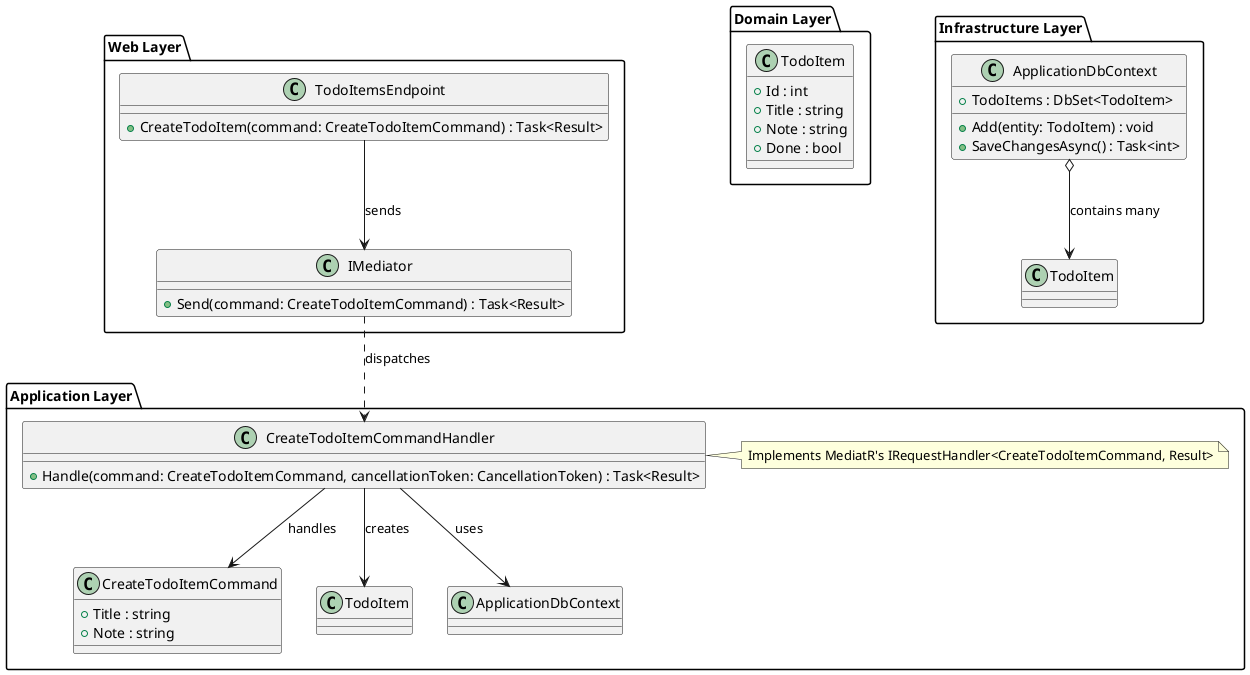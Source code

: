 @startuml
' ================= Packages =================
package "Web Layer" {
  class TodoItemsEndpoint {
    +CreateTodoItem(command: CreateTodoItemCommand) : Task<Result>
  }

  class IMediator {
    +Send(command: CreateTodoItemCommand) : Task<Result>
  }

  TodoItemsEndpoint --> IMediator : sends
}

package "Application Layer" {
  class CreateTodoItemCommand {
    +Title : string
    +Note : string
  }

  class CreateTodoItemCommandHandler {
    +Handle(command: CreateTodoItemCommand, cancellationToken: CancellationToken) : Task<Result>
  }

  CreateTodoItemCommandHandler --> CreateTodoItemCommand : handles
  CreateTodoItemCommandHandler --> TodoItem : creates
  CreateTodoItemCommandHandler --> ApplicationDbContext : uses

  note right of CreateTodoItemCommandHandler
    Implements MediatR's IRequestHandler<CreateTodoItemCommand, Result>
  end note
}

package "Domain Layer" {
  class TodoItem {
    +Id : int
    +Title : string
    +Note : string
    +Done : bool
  }
}

package "Infrastructure Layer" {
  class ApplicationDbContext {
    +TodoItems : DbSet<TodoItem>
    +Add(entity: TodoItem) : void
    +SaveChangesAsync() : Task<int>
  }

  ApplicationDbContext o--> TodoItem : contains many
}

IMediator ..> CreateTodoItemCommandHandler : dispatches

@enduml
